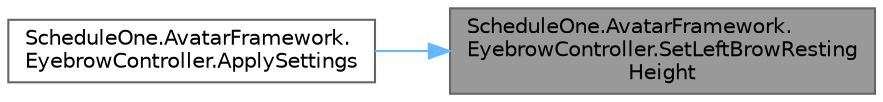 digraph "ScheduleOne.AvatarFramework.EyebrowController.SetLeftBrowRestingHeight"
{
 // LATEX_PDF_SIZE
  bgcolor="transparent";
  edge [fontname=Helvetica,fontsize=10,labelfontname=Helvetica,labelfontsize=10];
  node [fontname=Helvetica,fontsize=10,shape=box,height=0.2,width=0.4];
  rankdir="RL";
  Node1 [id="Node000001",label="ScheduleOne.AvatarFramework.\lEyebrowController.SetLeftBrowResting\lHeight",height=0.2,width=0.4,color="gray40", fillcolor="grey60", style="filled", fontcolor="black",tooltip=" "];
  Node1 -> Node2 [id="edge1_Node000001_Node000002",dir="back",color="steelblue1",style="solid",tooltip=" "];
  Node2 [id="Node000002",label="ScheduleOne.AvatarFramework.\lEyebrowController.ApplySettings",height=0.2,width=0.4,color="grey40", fillcolor="white", style="filled",URL="$class_schedule_one_1_1_avatar_framework_1_1_eyebrow_controller.html#aa091429291a1c69802434a5bdfd6dd6f",tooltip=" "];
}
